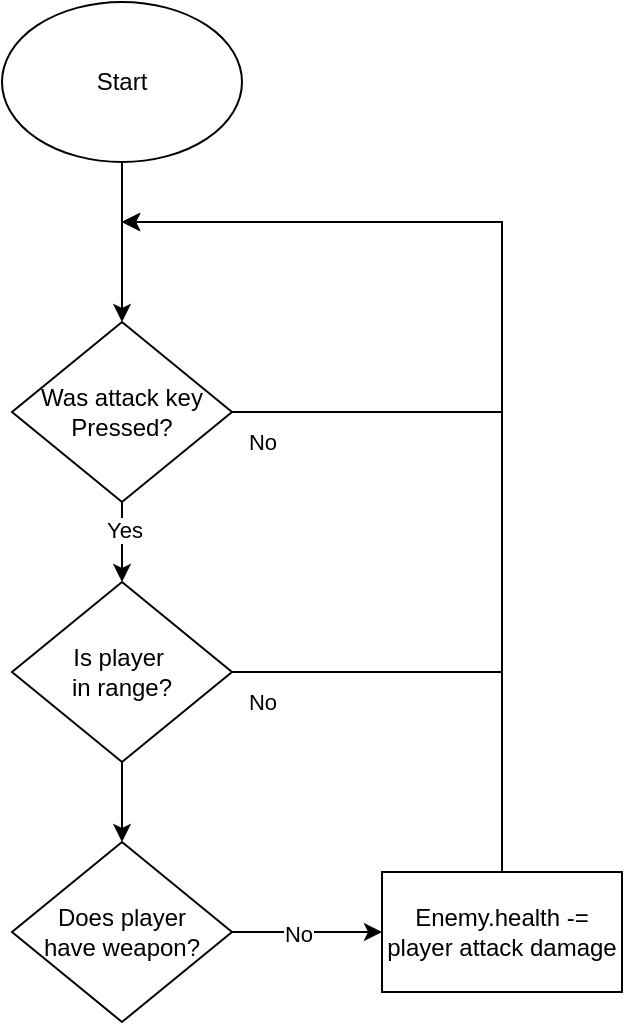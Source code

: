 <mxfile version="18.0.2" type="device"><diagram id="C5RBs43oDa-KdzZeNtuy" name="Page-1"><mxGraphModel dx="946" dy="555" grid="1" gridSize="10" guides="1" tooltips="1" connect="1" arrows="1" fold="1" page="1" pageScale="1" pageWidth="827" pageHeight="1169" math="0" shadow="0"><root><mxCell id="WIyWlLk6GJQsqaUBKTNV-0"/><mxCell id="WIyWlLk6GJQsqaUBKTNV-1" parent="WIyWlLk6GJQsqaUBKTNV-0"/><mxCell id="8TAm1DSP8RdWx25nvKlU-5" value="" style="edgeStyle=orthogonalEdgeStyle;rounded=0;orthogonalLoop=1;jettySize=auto;html=1;" edge="1" parent="WIyWlLk6GJQsqaUBKTNV-1" source="8TAm1DSP8RdWx25nvKlU-1" target="8TAm1DSP8RdWx25nvKlU-4"><mxGeometry relative="1" as="geometry"/></mxCell><mxCell id="8TAm1DSP8RdWx25nvKlU-1" value="Start" style="ellipse;whiteSpace=wrap;html=1;" vertex="1" parent="WIyWlLk6GJQsqaUBKTNV-1"><mxGeometry x="320" y="60" width="120" height="80" as="geometry"/></mxCell><mxCell id="8TAm1DSP8RdWx25nvKlU-11" value="" style="edgeStyle=orthogonalEdgeStyle;rounded=0;orthogonalLoop=1;jettySize=auto;html=1;" edge="1" parent="WIyWlLk6GJQsqaUBKTNV-1" source="8TAm1DSP8RdWx25nvKlU-4" target="8TAm1DSP8RdWx25nvKlU-10"><mxGeometry relative="1" as="geometry"/></mxCell><mxCell id="8TAm1DSP8RdWx25nvKlU-16" value="Yes" style="edgeLabel;html=1;align=center;verticalAlign=middle;resizable=0;points=[];" vertex="1" connectable="0" parent="8TAm1DSP8RdWx25nvKlU-11"><mxGeometry x="-0.325" y="1" relative="1" as="geometry"><mxPoint as="offset"/></mxGeometry></mxCell><mxCell id="8TAm1DSP8RdWx25nvKlU-13" style="edgeStyle=orthogonalEdgeStyle;rounded=0;orthogonalLoop=1;jettySize=auto;html=1;exitX=1;exitY=0.5;exitDx=0;exitDy=0;" edge="1" parent="WIyWlLk6GJQsqaUBKTNV-1" source="8TAm1DSP8RdWx25nvKlU-4"><mxGeometry relative="1" as="geometry"><mxPoint x="380" y="170" as="targetPoint"/><Array as="points"><mxPoint x="570" y="265"/><mxPoint x="570" y="170"/></Array></mxGeometry></mxCell><mxCell id="8TAm1DSP8RdWx25nvKlU-14" value="No" style="edgeLabel;html=1;align=center;verticalAlign=middle;resizable=0;points=[];" vertex="1" connectable="0" parent="8TAm1DSP8RdWx25nvKlU-13"><mxGeometry x="-0.54" y="5" relative="1" as="geometry"><mxPoint x="-82" y="20" as="offset"/></mxGeometry></mxCell><mxCell id="8TAm1DSP8RdWx25nvKlU-4" value="Was attack key Pressed?" style="rhombus;whiteSpace=wrap;html=1;" vertex="1" parent="WIyWlLk6GJQsqaUBKTNV-1"><mxGeometry x="325" y="220" width="110" height="90" as="geometry"/></mxCell><mxCell id="8TAm1DSP8RdWx25nvKlU-12" style="edgeStyle=orthogonalEdgeStyle;rounded=0;orthogonalLoop=1;jettySize=auto;html=1;exitX=1;exitY=0.5;exitDx=0;exitDy=0;" edge="1" parent="WIyWlLk6GJQsqaUBKTNV-1" source="8TAm1DSP8RdWx25nvKlU-10"><mxGeometry relative="1" as="geometry"><mxPoint x="380" y="170" as="targetPoint"/><Array as="points"><mxPoint x="570" y="395"/><mxPoint x="570" y="170"/></Array></mxGeometry></mxCell><mxCell id="8TAm1DSP8RdWx25nvKlU-15" value="No" style="edgeLabel;html=1;align=center;verticalAlign=middle;resizable=0;points=[];" vertex="1" connectable="0" parent="8TAm1DSP8RdWx25nvKlU-12"><mxGeometry x="-0.677" y="2" relative="1" as="geometry"><mxPoint x="-74" y="17" as="offset"/></mxGeometry></mxCell><mxCell id="8TAm1DSP8RdWx25nvKlU-18" value="" style="edgeStyle=orthogonalEdgeStyle;rounded=0;orthogonalLoop=1;jettySize=auto;html=1;" edge="1" parent="WIyWlLk6GJQsqaUBKTNV-1" source="8TAm1DSP8RdWx25nvKlU-10" target="8TAm1DSP8RdWx25nvKlU-17"><mxGeometry relative="1" as="geometry"/></mxCell><mxCell id="8TAm1DSP8RdWx25nvKlU-10" value="Is player&amp;nbsp;&lt;br&gt;in range?" style="rhombus;whiteSpace=wrap;html=1;" vertex="1" parent="WIyWlLk6GJQsqaUBKTNV-1"><mxGeometry x="325" y="350" width="110" height="90" as="geometry"/></mxCell><mxCell id="8TAm1DSP8RdWx25nvKlU-20" value="" style="edgeStyle=orthogonalEdgeStyle;rounded=0;orthogonalLoop=1;jettySize=auto;html=1;" edge="1" parent="WIyWlLk6GJQsqaUBKTNV-1" source="8TAm1DSP8RdWx25nvKlU-17" target="8TAm1DSP8RdWx25nvKlU-19"><mxGeometry relative="1" as="geometry"/></mxCell><mxCell id="8TAm1DSP8RdWx25nvKlU-21" value="No" style="edgeLabel;html=1;align=center;verticalAlign=middle;resizable=0;points=[];" vertex="1" connectable="0" parent="8TAm1DSP8RdWx25nvKlU-20"><mxGeometry x="-0.124" relative="1" as="geometry"><mxPoint y="1" as="offset"/></mxGeometry></mxCell><mxCell id="8TAm1DSP8RdWx25nvKlU-17" value="Does player&lt;br&gt;have weapon?" style="rhombus;whiteSpace=wrap;html=1;" vertex="1" parent="WIyWlLk6GJQsqaUBKTNV-1"><mxGeometry x="325" y="480" width="110" height="90" as="geometry"/></mxCell><mxCell id="8TAm1DSP8RdWx25nvKlU-22" style="edgeStyle=orthogonalEdgeStyle;rounded=0;orthogonalLoop=1;jettySize=auto;html=1;exitX=0.5;exitY=0;exitDx=0;exitDy=0;" edge="1" parent="WIyWlLk6GJQsqaUBKTNV-1" source="8TAm1DSP8RdWx25nvKlU-19"><mxGeometry relative="1" as="geometry"><mxPoint x="380" y="170" as="targetPoint"/><Array as="points"><mxPoint x="570" y="170"/></Array></mxGeometry></mxCell><mxCell id="8TAm1DSP8RdWx25nvKlU-19" value="Enemy.health -= player attack damage" style="whiteSpace=wrap;html=1;" vertex="1" parent="WIyWlLk6GJQsqaUBKTNV-1"><mxGeometry x="510" y="495" width="120" height="60" as="geometry"/></mxCell></root></mxGraphModel></diagram></mxfile>